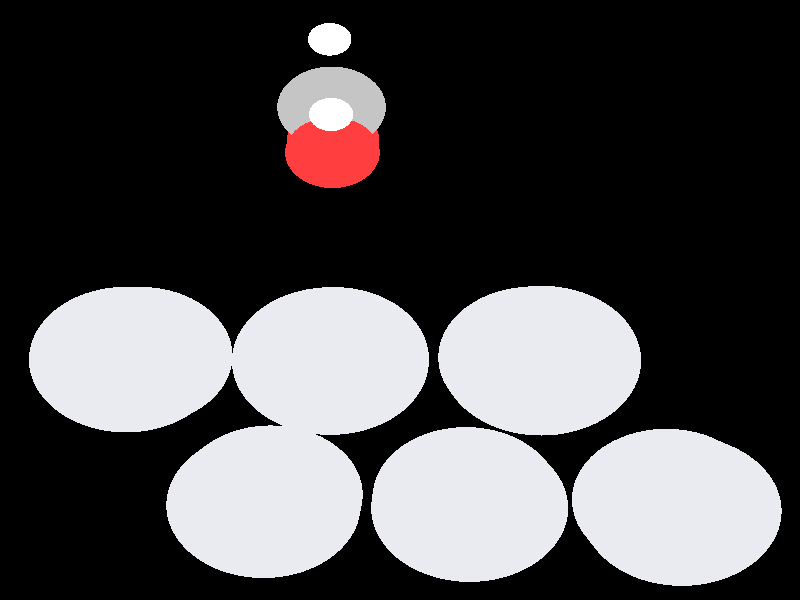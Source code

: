 #include "colors.inc"
#include "finish.inc"

global_settings {assumed_gamma 1 max_trace_level 6}
background {color White transmit 1.0}
camera {perspective
  right -9.29*x up 9.30*y
  direction 100.00*z
  location <0,0,100.00> look_at <0,0,0>}


light_source {<  2.00,   3.00,  40.00> color White
  area_light <0.70, 0, 0>, <0, 0.70, 0>, 3, 3
  adaptive 1 jitter}
// no fog
#declare simple = finish {phong 0.7}
#declare pale = finish {ambient 0.5 diffuse 0.85 roughness 0.001 specular 0.200 }
#declare intermediate = finish {ambient 0.3 diffuse 0.6 specular 0.1 roughness 0.04}
#declare vmd = finish {ambient 0.0 diffuse 0.65 phong 0.1 phong_size 40.0 specular 0.5 }
#declare jmol = finish {ambient 0.2 diffuse 0.6 specular 1 roughness 0.001 metallic}
#declare ase2 = finish {ambient 0.05 brilliance 3 diffuse 0.6 metallic specular 0.7 roughness 0.04 reflection 0.15}
#declare ase3 = finish {ambient 0.15 brilliance 2 diffuse 0.6 metallic specular 1.0 roughness 0.001 reflection 0.0}
#declare glass = finish {ambient 0.05 diffuse 0.3 specular 1.0 roughness 0.001}
#declare glass2 = finish {ambient 0.01 diffuse 0.3 specular 1.0 reflection 0.25 roughness 0.001}
#declare Rcell = 0.050;
#declare Rbond = 0.100;

#macro atom(LOC, R, COL, TRANS, FIN)
  sphere{LOC, R texture{pigment{color COL transmit TRANS} finish{FIN}}}
#end
#macro constrain(LOC, R, COL, TRANS FIN)
union{torus{R, Rcell rotate 45*z texture{pigment{color COL transmit TRANS} finish{FIN}}}
     torus{R, Rcell rotate -45*z texture{pigment{color COL transmit TRANS} finish{FIN}}}
     translate LOC}
#end

// no cell vertices
atom(< -1.63,  -3.27,  -8.48>, 1.16, rgb <0.82, 0.82, 0.88>, 0.0, ase3) // #0
atom(< -1.63,  -3.27,  -5.66>, 1.16, rgb <0.82, 0.82, 0.88>, 0.0, ase3) // #1
atom(< -1.63,  -3.27,  -2.83>, 1.16, rgb <0.82, 0.82, 0.88>, 0.0, ase3) // #2
atom(<  0.82,  -3.27,  -7.07>, 1.16, rgb <0.82, 0.82, 0.88>, 0.0, ase3) // #3
atom(<  0.82,  -3.27,  -4.24>, 1.16, rgb <0.82, 0.82, 0.88>, 0.0, ase3) // #4
atom(<  0.82,  -3.27,  -1.41>, 1.16, rgb <0.82, 0.82, 0.88>, 0.0, ase3) // #5
atom(<  3.27,  -3.27,  -5.66>, 1.16, rgb <0.82, 0.82, 0.88>, 0.0, ase3) // #6
atom(<  3.27,  -3.27,  -2.83>, 1.16, rgb <0.82, 0.82, 0.88>, 0.0, ase3) // #7
atom(<  3.27,  -3.27,   0.00>, 1.16, rgb <0.82, 0.82, 0.88>, 0.0, ase3) // #8
atom(< -3.27,  -0.94,  -8.49>, 1.16, rgb <0.82, 0.82, 0.88>, 0.0, ase3) // #9
atom(< -3.27,  -0.94,  -5.66>, 1.16, rgb <0.82, 0.82, 0.88>, 0.0, ase3) // #10
atom(< -3.27,  -0.95,  -2.83>, 1.16, rgb <0.82, 0.82, 0.88>, 0.0, ase3) // #11
atom(< -0.81,  -0.95,  -7.07>, 1.16, rgb <0.82, 0.82, 0.88>, 0.0, ase3) // #12
atom(< -0.81,  -0.95,  -4.25>, 1.16, rgb <0.82, 0.82, 0.88>, 0.0, ase3) // #13
atom(< -0.82,  -0.96,  -1.42>, 1.16, rgb <0.82, 0.82, 0.88>, 0.0, ase3) // #14
atom(<  1.63,  -0.94,  -5.66>, 1.16, rgb <0.82, 0.82, 0.88>, 0.0, ase3) // #15
atom(<  1.64,  -0.95,  -2.83>, 1.16, rgb <0.82, 0.82, 0.88>, 0.0, ase3) // #16
atom(<  1.64,  -0.94,  -0.00>, 1.16, rgb <0.82, 0.82, 0.88>, 0.0, ase3) // #17
atom(< -0.81,   2.57,  -4.22>, 0.56, rgb <1.00, 0.05, 0.05>, 0.0, ase3) // #18
atom(< -0.82,   3.08,  -3.13>, 0.65, rgb <0.56, 0.56, 0.56>, 0.0, ase3) // #19
atom(< -0.80,   2.33,  -1.99>, 0.56, rgb <1.00, 0.05, 0.05>, 0.0, ase3) // #20
atom(< -0.84,   4.16,  -2.95>, 0.26, rgb <1.00, 1.00, 1.00>, 0.0, ase3) // #21
atom(< -0.81,   2.91,  -1.20>, 0.26, rgb <1.00, 1.00, 1.00>, 0.0, ase3) // #22

// no constraints
